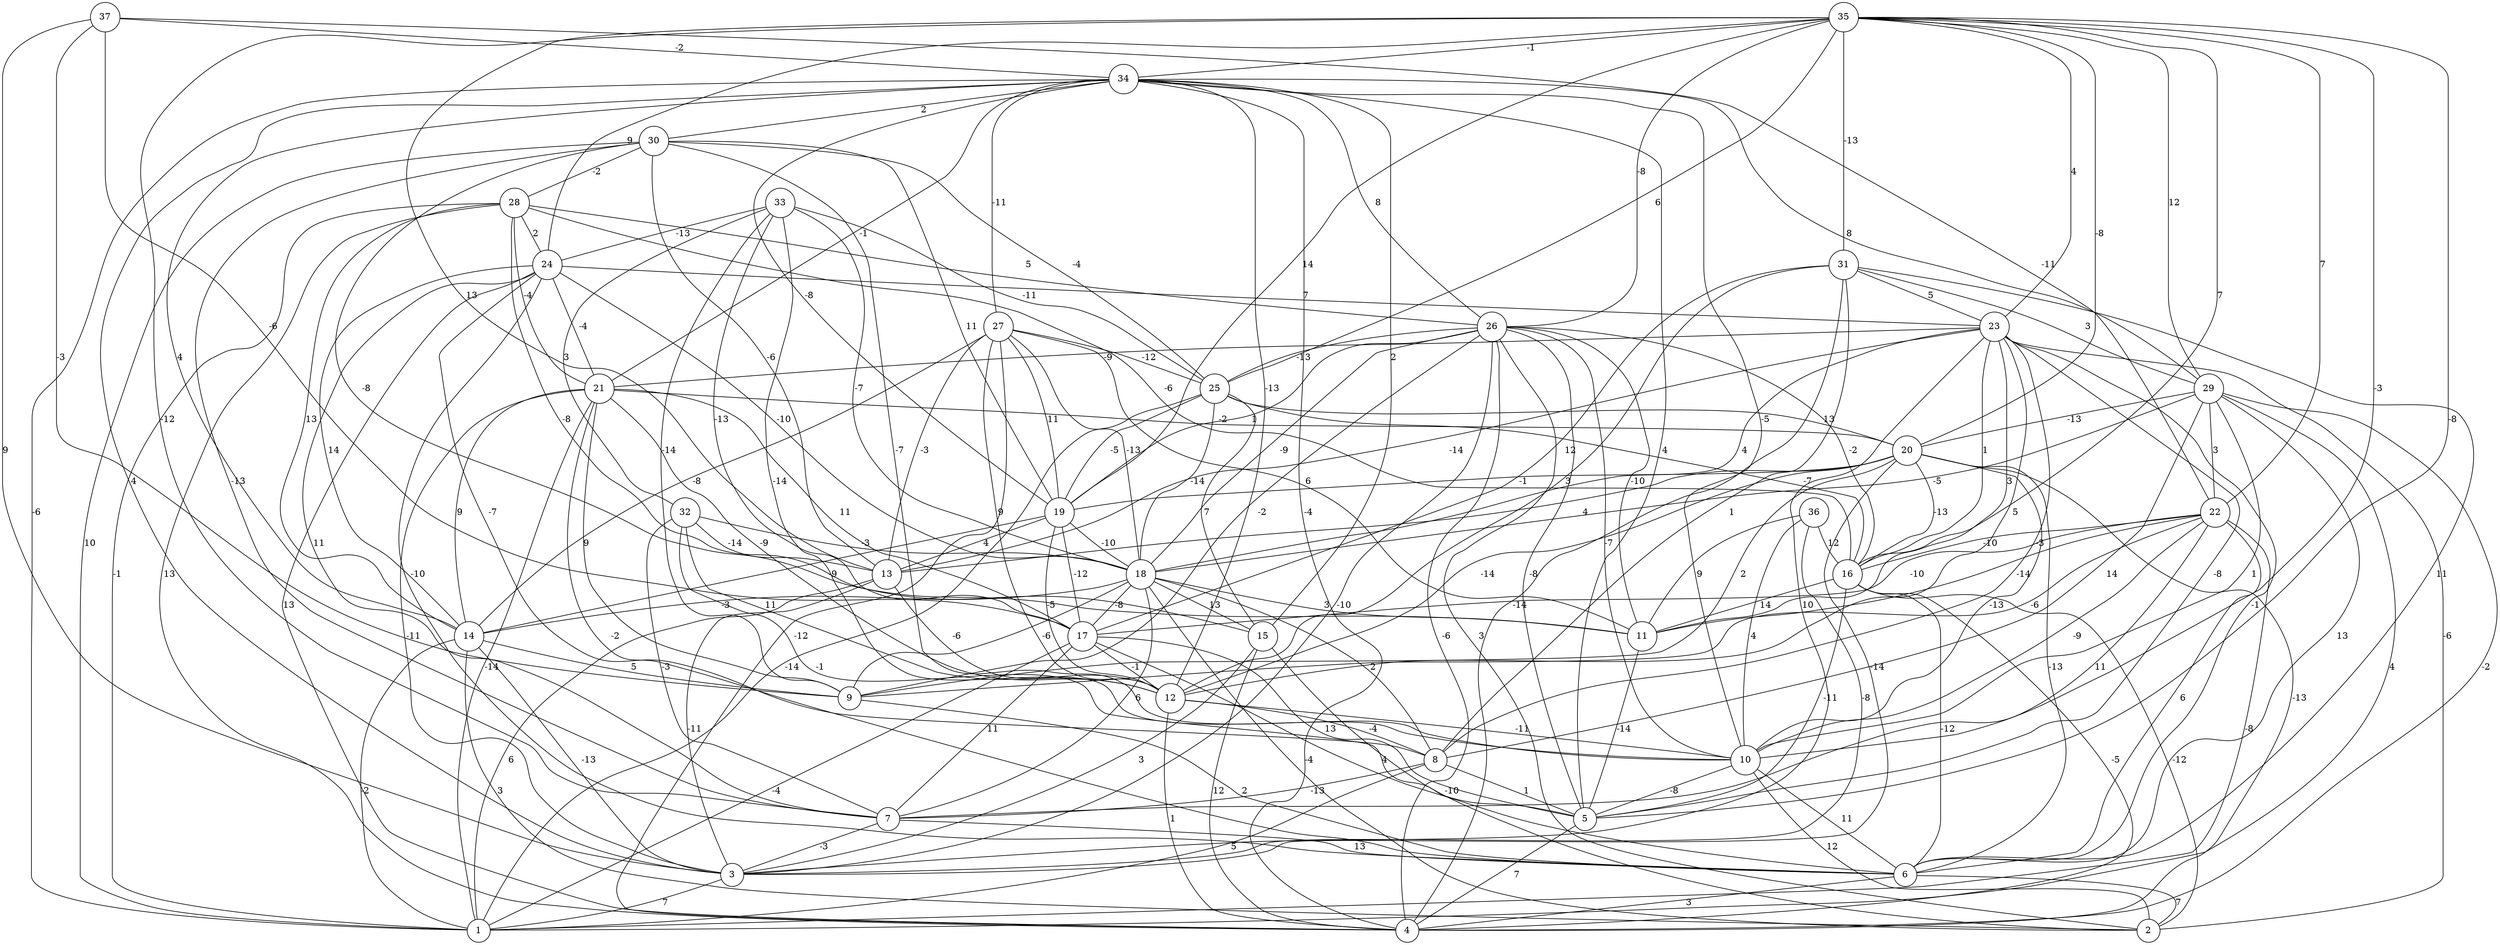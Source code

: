 graph { 
	 fontname="Helvetica,Arial,sans-serif" 
	 node [shape = circle]; 
	 37 -- 3 [label = "9"];
	 37 -- 9 [label = "-3"];
	 37 -- 17 [label = "-6"];
	 37 -- 22 [label = "-11"];
	 37 -- 34 [label = "-2"];
	 36 -- 3 [label = "-8"];
	 36 -- 10 [label = "4"];
	 36 -- 11 [label = "9"];
	 36 -- 16 [label = "12"];
	 35 -- 5 [label = "-8"];
	 35 -- 7 [label = "-12"];
	 35 -- 10 [label = "-3"];
	 35 -- 13 [label = "13"];
	 35 -- 16 [label = "7"];
	 35 -- 19 [label = "14"];
	 35 -- 20 [label = "-8"];
	 35 -- 22 [label = "7"];
	 35 -- 23 [label = "4"];
	 35 -- 24 [label = "9"];
	 35 -- 25 [label = "6"];
	 35 -- 26 [label = "-8"];
	 35 -- 29 [label = "12"];
	 35 -- 31 [label = "-13"];
	 35 -- 34 [label = "-1"];
	 34 -- 1 [label = "-6"];
	 34 -- 3 [label = "4"];
	 34 -- 4 [label = "-4"];
	 34 -- 5 [label = "4"];
	 34 -- 10 [label = "-5"];
	 34 -- 12 [label = "-13"];
	 34 -- 14 [label = "4"];
	 34 -- 15 [label = "2"];
	 34 -- 19 [label = "-8"];
	 34 -- 21 [label = "-1"];
	 34 -- 26 [label = "8"];
	 34 -- 27 [label = "-11"];
	 34 -- 29 [label = "8"];
	 34 -- 30 [label = "2"];
	 33 -- 9 [label = "-14"];
	 33 -- 10 [label = "-14"];
	 33 -- 17 [label = "-13"];
	 33 -- 18 [label = "-7"];
	 33 -- 24 [label = "-13"];
	 33 -- 25 [label = "-11"];
	 33 -- 32 [label = "3"];
	 32 -- 5 [label = "-1"];
	 32 -- 7 [label = "-3"];
	 32 -- 12 [label = "11"];
	 32 -- 13 [label = "-14"];
	 32 -- 18 [label = "-3"];
	 31 -- 4 [label = "-14"];
	 31 -- 6 [label = "11"];
	 31 -- 8 [label = "1"];
	 31 -- 12 [label = "3"];
	 31 -- 17 [label = "12"];
	 31 -- 23 [label = "5"];
	 31 -- 29 [label = "3"];
	 30 -- 1 [label = "10"];
	 30 -- 7 [label = "-13"];
	 30 -- 10 [label = "-7"];
	 30 -- 11 [label = "-8"];
	 30 -- 13 [label = "-6"];
	 30 -- 19 [label = "11"];
	 30 -- 25 [label = "-4"];
	 30 -- 28 [label = "-2"];
	 29 -- 1 [label = "4"];
	 29 -- 4 [label = "-2"];
	 29 -- 6 [label = "13"];
	 29 -- 8 [label = "14"];
	 29 -- 10 [label = "1"];
	 29 -- 18 [label = "-5"];
	 29 -- 20 [label = "-13"];
	 29 -- 22 [label = "3"];
	 28 -- 1 [label = "-1"];
	 28 -- 4 [label = "13"];
	 28 -- 14 [label = "13"];
	 28 -- 15 [label = "-8"];
	 28 -- 16 [label = "-6"];
	 28 -- 21 [label = "-4"];
	 28 -- 24 [label = "2"];
	 28 -- 26 [label = "5"];
	 27 -- 4 [label = "-12"];
	 27 -- 11 [label = "6"];
	 27 -- 12 [label = "9"];
	 27 -- 13 [label = "-3"];
	 27 -- 14 [label = "-8"];
	 27 -- 18 [label = "-13"];
	 27 -- 19 [label = "11"];
	 27 -- 25 [label = "-12"];
	 26 -- 2 [label = "3"];
	 26 -- 3 [label = "-10"];
	 26 -- 4 [label = "-6"];
	 26 -- 5 [label = "-8"];
	 26 -- 9 [label = "-2"];
	 26 -- 10 [label = "-7"];
	 26 -- 11 [label = "-10"];
	 26 -- 16 [label = "-2"];
	 26 -- 18 [label = "-9"];
	 26 -- 19 [label = "1"];
	 26 -- 25 [label = "-13"];
	 25 -- 1 [label = "-14"];
	 25 -- 15 [label = "7"];
	 25 -- 16 [label = "-7"];
	 25 -- 18 [label = "-14"];
	 25 -- 19 [label = "-5"];
	 25 -- 20 [label = "13"];
	 24 -- 4 [label = "13"];
	 24 -- 6 [label = "-10"];
	 24 -- 7 [label = "11"];
	 24 -- 8 [label = "-7"];
	 24 -- 14 [label = "14"];
	 24 -- 18 [label = "-10"];
	 24 -- 21 [label = "-4"];
	 24 -- 23 [label = "7"];
	 23 -- 2 [label = "-6"];
	 23 -- 3 [label = "10"];
	 23 -- 5 [label = "-8"];
	 23 -- 6 [label = "-1"];
	 23 -- 8 [label = "-3"];
	 23 -- 11 [label = "3"];
	 23 -- 12 [label = "5"];
	 23 -- 13 [label = "-14"];
	 23 -- 16 [label = "1"];
	 23 -- 18 [label = "4"];
	 23 -- 21 [label = "-9"];
	 22 -- 1 [label = "-8"];
	 22 -- 6 [label = "6"];
	 22 -- 7 [label = "11"];
	 22 -- 9 [label = "-6"];
	 22 -- 10 [label = "-9"];
	 22 -- 11 [label = "-14"];
	 22 -- 16 [label = "-10"];
	 22 -- 17 [label = "-10"];
	 21 -- 1 [label = "-14"];
	 21 -- 3 [label = "-11"];
	 21 -- 6 [label = "-2"];
	 21 -- 9 [label = "9"];
	 21 -- 12 [label = "-9"];
	 21 -- 14 [label = "9"];
	 21 -- 17 [label = "11"];
	 21 -- 20 [label = "-2"];
	 20 -- 3 [label = "-14"];
	 20 -- 4 [label = "-13"];
	 20 -- 6 [label = "-13"];
	 20 -- 9 [label = "2"];
	 20 -- 10 [label = "-13"];
	 20 -- 12 [label = "-14"];
	 20 -- 13 [label = "4"];
	 20 -- 16 [label = "-13"];
	 20 -- 19 [label = "-1"];
	 19 -- 12 [label = "-5"];
	 19 -- 13 [label = "4"];
	 19 -- 14 [label = "-9"];
	 19 -- 17 [label = "-12"];
	 19 -- 18 [label = "-10"];
	 18 -- 2 [label = "-4"];
	 18 -- 7 [label = "6"];
	 18 -- 8 [label = "2"];
	 18 -- 9 [label = "-6"];
	 18 -- 11 [label = "3"];
	 18 -- 14 [label = "-3"];
	 18 -- 15 [label = "13"];
	 18 -- 17 [label = "-8"];
	 17 -- 1 [label = "-4"];
	 17 -- 5 [label = "13"];
	 17 -- 6 [label = "4"];
	 17 -- 7 [label = "11"];
	 17 -- 12 [label = "-1"];
	 16 -- 2 [label = "-12"];
	 16 -- 4 [label = "-5"];
	 16 -- 5 [label = "-11"];
	 16 -- 6 [label = "-12"];
	 16 -- 11 [label = "14"];
	 15 -- 2 [label = "-10"];
	 15 -- 3 [label = "3"];
	 15 -- 4 [label = "12"];
	 14 -- 1 [label = "-2"];
	 14 -- 2 [label = "3"];
	 14 -- 3 [label = "-13"];
	 14 -- 9 [label = "5"];
	 13 -- 1 [label = "6"];
	 13 -- 3 [label = "-11"];
	 13 -- 12 [label = "-6"];
	 12 -- 4 [label = "1"];
	 12 -- 8 [label = "-4"];
	 12 -- 10 [label = "-11"];
	 11 -- 5 [label = "-14"];
	 10 -- 2 [label = "12"];
	 10 -- 5 [label = "-8"];
	 10 -- 6 [label = "11"];
	 9 -- 6 [label = "2"];
	 8 -- 1 [label = "5"];
	 8 -- 5 [label = "1"];
	 8 -- 7 [label = "-13"];
	 7 -- 3 [label = "-3"];
	 7 -- 6 [label = "13"];
	 6 -- 2 [label = "7"];
	 6 -- 4 [label = "3"];
	 5 -- 4 [label = "7"];
	 3 -- 1 [label = "7"];
	 1;
	 2;
	 3;
	 4;
	 5;
	 6;
	 7;
	 8;
	 9;
	 10;
	 11;
	 12;
	 13;
	 14;
	 15;
	 16;
	 17;
	 18;
	 19;
	 20;
	 21;
	 22;
	 23;
	 24;
	 25;
	 26;
	 27;
	 28;
	 29;
	 30;
	 31;
	 32;
	 33;
	 34;
	 35;
	 36;
	 37;
}
